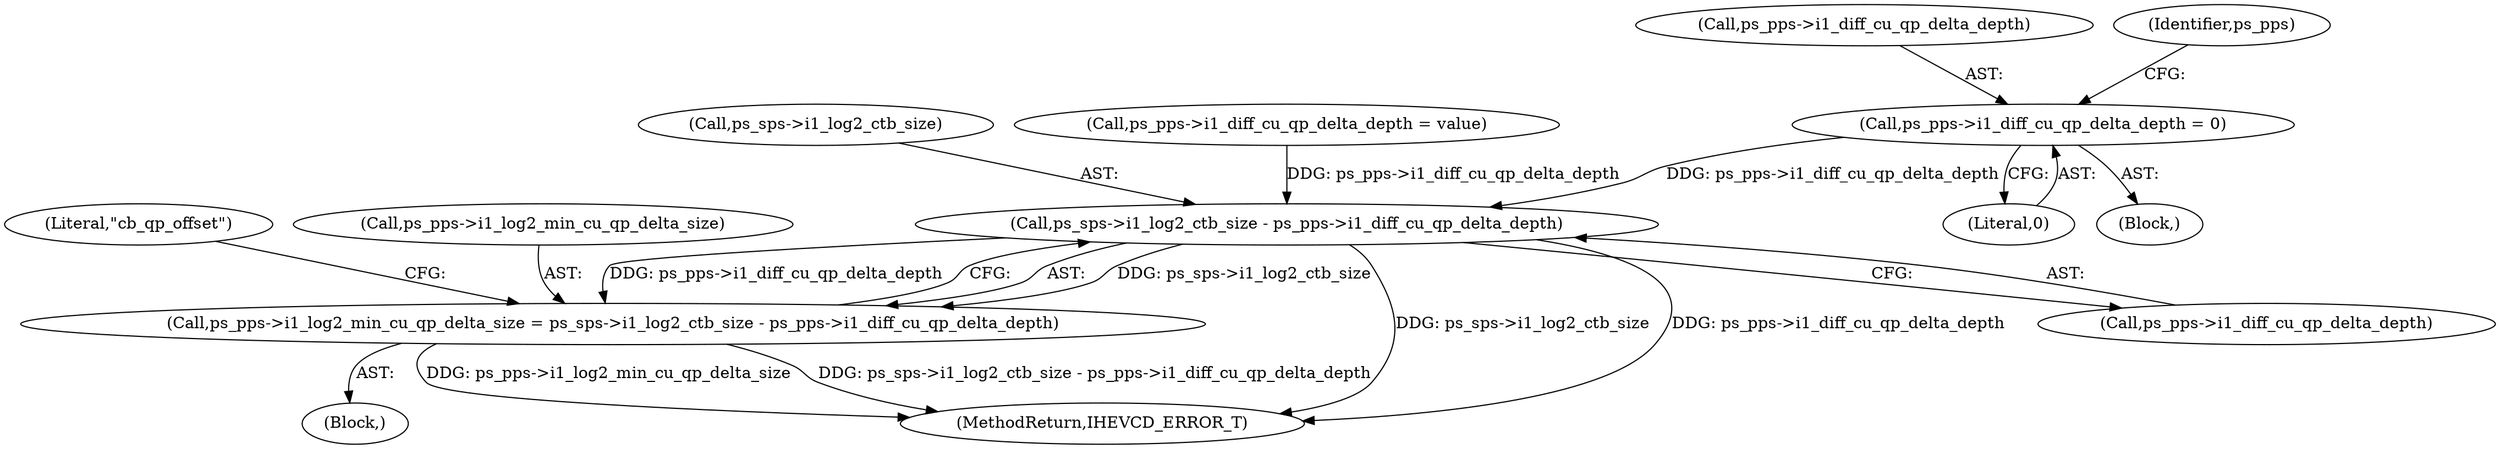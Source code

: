 digraph "0_Android_ebaa71da6362c497310377df509651974401d258@pointer" {
"1000350" [label="(Call,ps_pps->i1_diff_cu_qp_delta_depth = 0)"];
"1000359" [label="(Call,ps_sps->i1_log2_ctb_size - ps_pps->i1_diff_cu_qp_delta_depth)"];
"1000355" [label="(Call,ps_pps->i1_log2_min_cu_qp_delta_size = ps_sps->i1_log2_ctb_size - ps_pps->i1_diff_cu_qp_delta_depth)"];
"1000367" [label="(Literal,\"cb_qp_offset\")"];
"1000350" [label="(Call,ps_pps->i1_diff_cu_qp_delta_depth = 0)"];
"1000349" [label="(Block,)"];
"1000351" [label="(Call,ps_pps->i1_diff_cu_qp_delta_depth)"];
"1000354" [label="(Literal,0)"];
"1000357" [label="(Identifier,ps_pps)"];
"1000360" [label="(Call,ps_sps->i1_log2_ctb_size)"];
"1000356" [label="(Call,ps_pps->i1_log2_min_cu_qp_delta_size)"];
"1000359" [label="(Call,ps_sps->i1_log2_ctb_size - ps_pps->i1_diff_cu_qp_delta_depth)"];
"1001009" [label="(MethodReturn,IHEVCD_ERROR_T)"];
"1000343" [label="(Call,ps_pps->i1_diff_cu_qp_delta_depth = value)"];
"1000355" [label="(Call,ps_pps->i1_log2_min_cu_qp_delta_size = ps_sps->i1_log2_ctb_size - ps_pps->i1_diff_cu_qp_delta_depth)"];
"1000110" [label="(Block,)"];
"1000363" [label="(Call,ps_pps->i1_diff_cu_qp_delta_depth)"];
"1000350" -> "1000349"  [label="AST: "];
"1000350" -> "1000354"  [label="CFG: "];
"1000351" -> "1000350"  [label="AST: "];
"1000354" -> "1000350"  [label="AST: "];
"1000357" -> "1000350"  [label="CFG: "];
"1000350" -> "1000359"  [label="DDG: ps_pps->i1_diff_cu_qp_delta_depth"];
"1000359" -> "1000355"  [label="AST: "];
"1000359" -> "1000363"  [label="CFG: "];
"1000360" -> "1000359"  [label="AST: "];
"1000363" -> "1000359"  [label="AST: "];
"1000355" -> "1000359"  [label="CFG: "];
"1000359" -> "1001009"  [label="DDG: ps_sps->i1_log2_ctb_size"];
"1000359" -> "1001009"  [label="DDG: ps_pps->i1_diff_cu_qp_delta_depth"];
"1000359" -> "1000355"  [label="DDG: ps_sps->i1_log2_ctb_size"];
"1000359" -> "1000355"  [label="DDG: ps_pps->i1_diff_cu_qp_delta_depth"];
"1000343" -> "1000359"  [label="DDG: ps_pps->i1_diff_cu_qp_delta_depth"];
"1000355" -> "1000110"  [label="AST: "];
"1000356" -> "1000355"  [label="AST: "];
"1000367" -> "1000355"  [label="CFG: "];
"1000355" -> "1001009"  [label="DDG: ps_pps->i1_log2_min_cu_qp_delta_size"];
"1000355" -> "1001009"  [label="DDG: ps_sps->i1_log2_ctb_size - ps_pps->i1_diff_cu_qp_delta_depth"];
}
